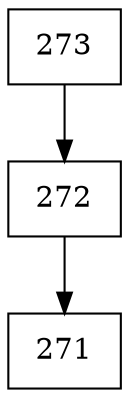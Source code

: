 digraph G {
  node [shape=record];
  node0 [label="{273}"];
  node0 -> node1;
  node1 [label="{272}"];
  node1 -> node2;
  node2 [label="{271}"];
}
